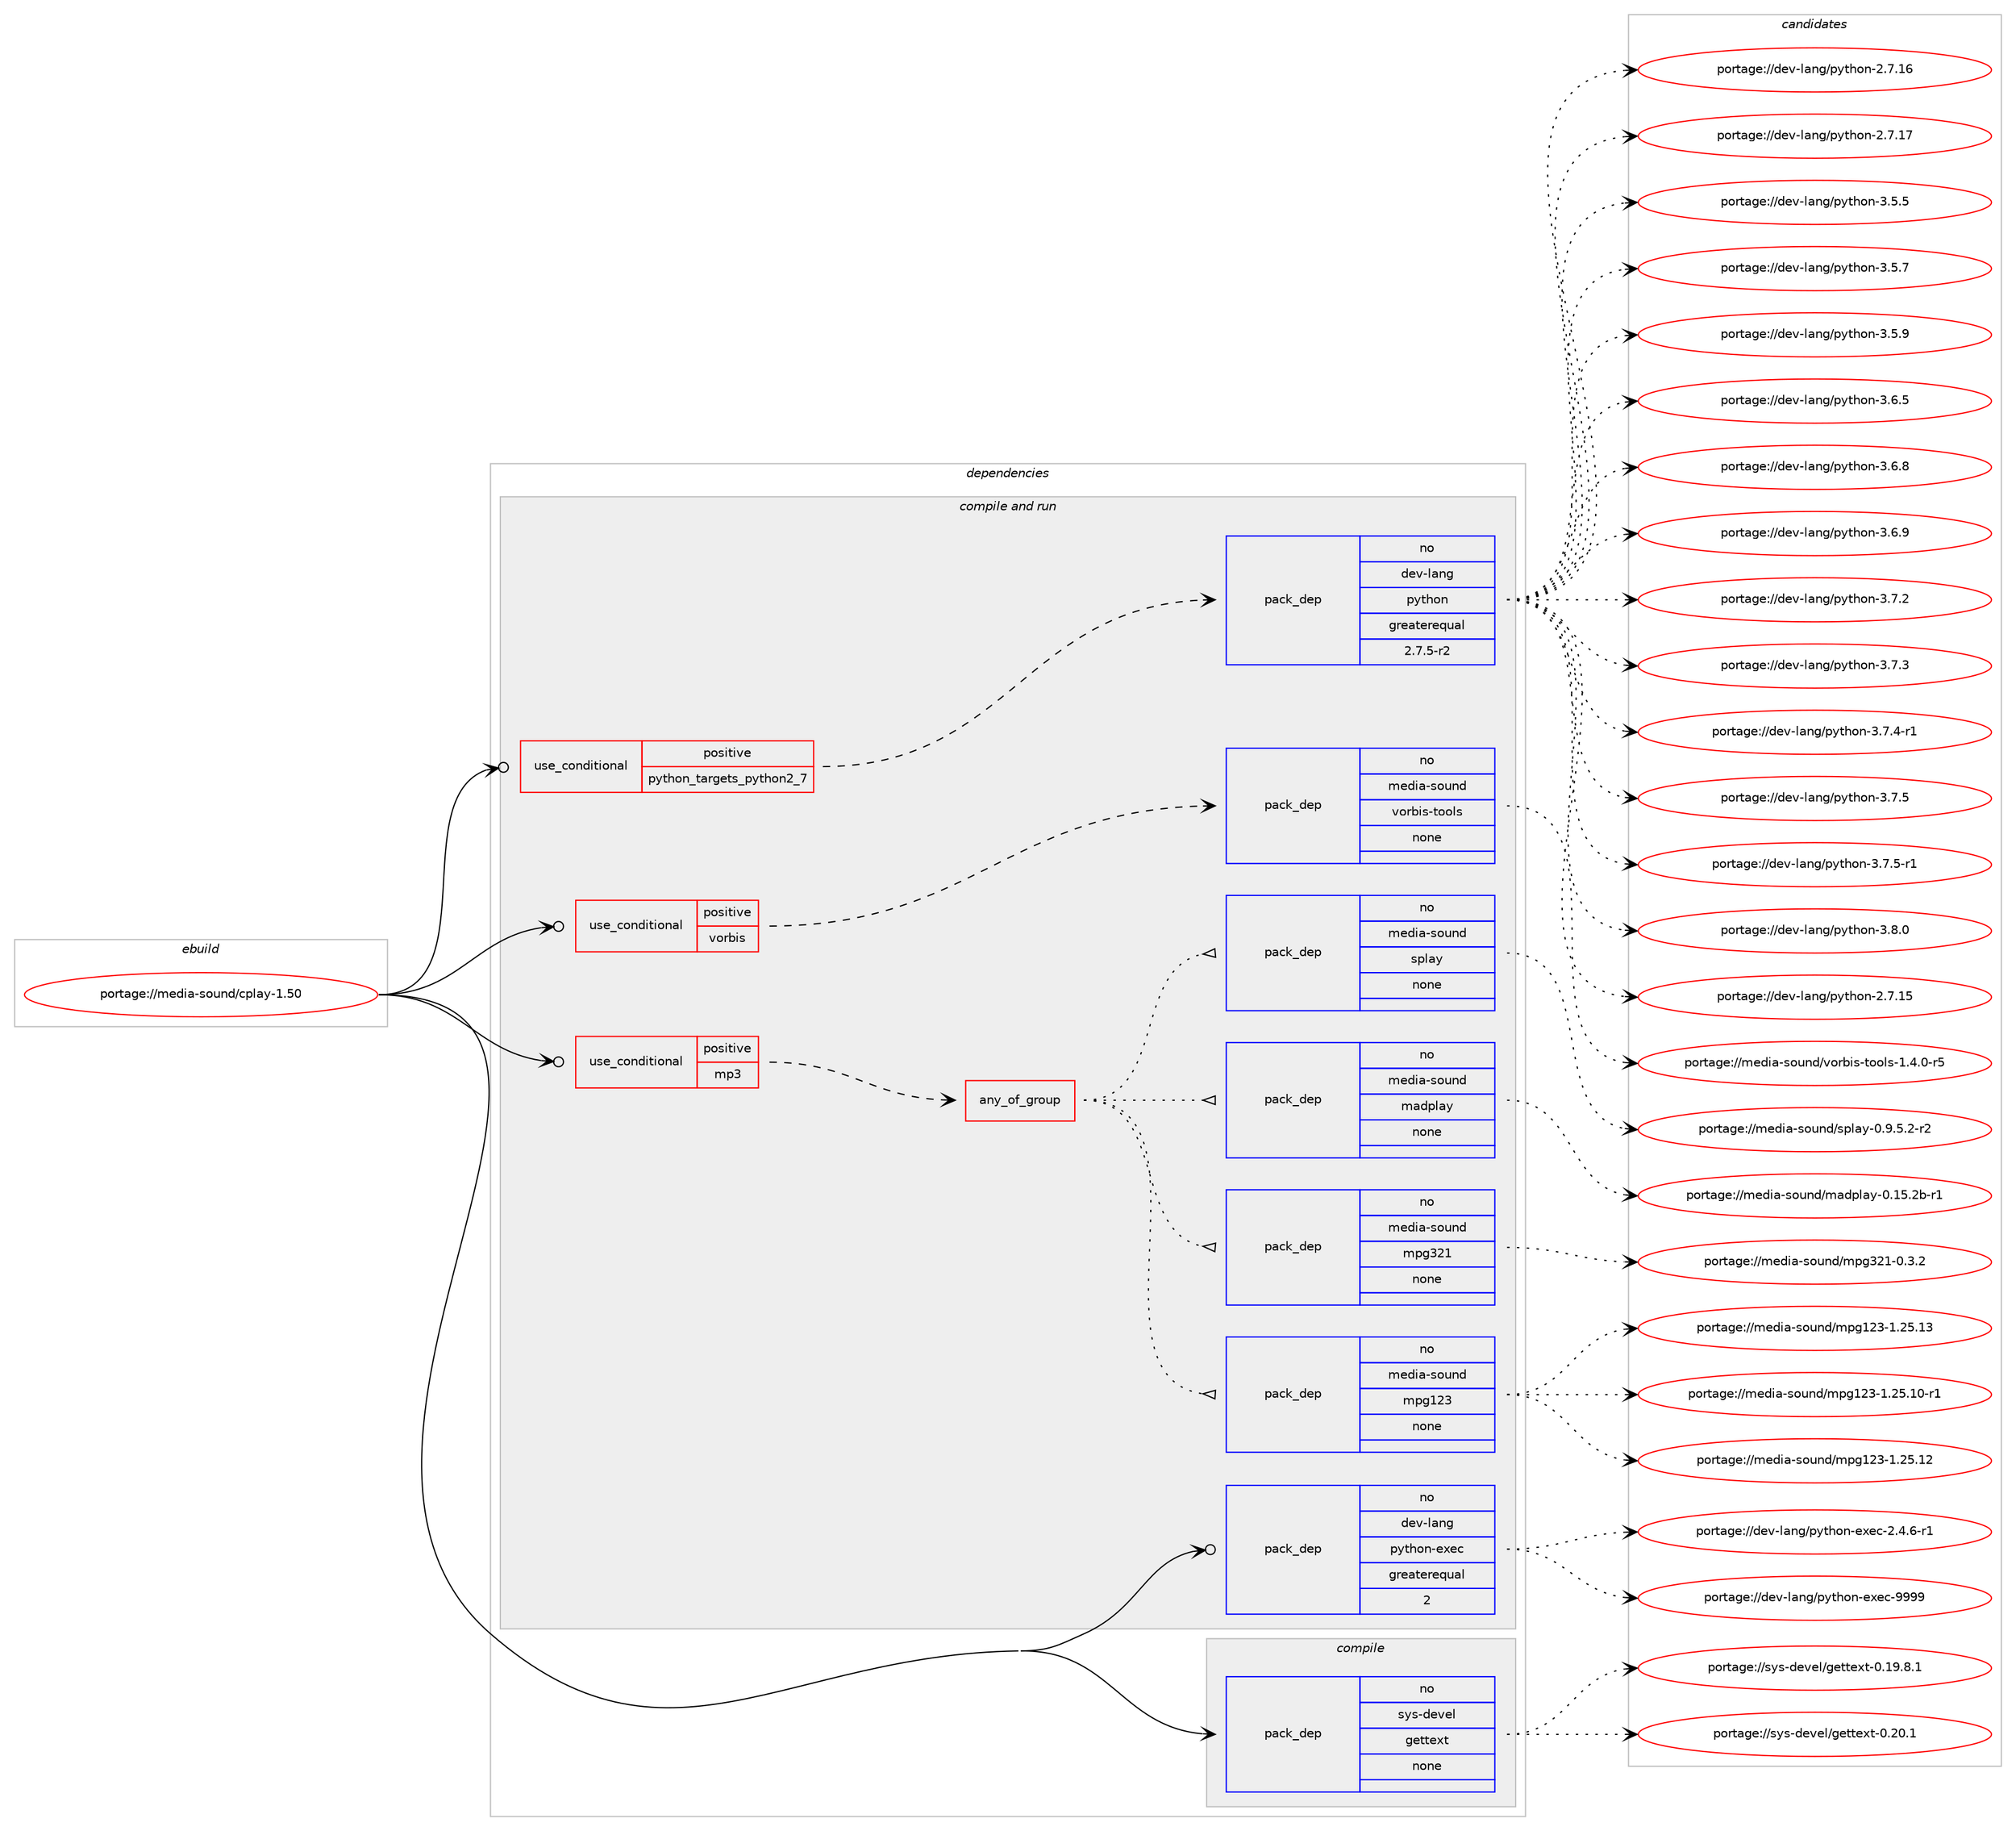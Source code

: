 digraph prolog {

# *************
# Graph options
# *************

newrank=true;
concentrate=true;
compound=true;
graph [rankdir=LR,fontname=Helvetica,fontsize=10,ranksep=1.5];#, ranksep=2.5, nodesep=0.2];
edge  [arrowhead=vee];
node  [fontname=Helvetica,fontsize=10];

# **********
# The ebuild
# **********

subgraph cluster_leftcol {
color=gray;
rank=same;
label=<<i>ebuild</i>>;
id [label="portage://media-sound/cplay-1.50", color=red, width=4, href="../media-sound/cplay-1.50.svg"];
}

# ****************
# The dependencies
# ****************

subgraph cluster_midcol {
color=gray;
label=<<i>dependencies</i>>;
subgraph cluster_compile {
fillcolor="#eeeeee";
style=filled;
label=<<i>compile</i>>;
subgraph pack243338 {
dependency330982 [label=<<TABLE BORDER="0" CELLBORDER="1" CELLSPACING="0" CELLPADDING="4" WIDTH="220"><TR><TD ROWSPAN="6" CELLPADDING="30">pack_dep</TD></TR><TR><TD WIDTH="110">no</TD></TR><TR><TD>sys-devel</TD></TR><TR><TD>gettext</TD></TR><TR><TD>none</TD></TR><TR><TD></TD></TR></TABLE>>, shape=none, color=blue];
}
id:e -> dependency330982:w [weight=20,style="solid",arrowhead="vee"];
}
subgraph cluster_compileandrun {
fillcolor="#eeeeee";
style=filled;
label=<<i>compile and run</i>>;
subgraph cond82215 {
dependency330983 [label=<<TABLE BORDER="0" CELLBORDER="1" CELLSPACING="0" CELLPADDING="4"><TR><TD ROWSPAN="3" CELLPADDING="10">use_conditional</TD></TR><TR><TD>positive</TD></TR><TR><TD>mp3</TD></TR></TABLE>>, shape=none, color=red];
subgraph any5286 {
dependency330984 [label=<<TABLE BORDER="0" CELLBORDER="1" CELLSPACING="0" CELLPADDING="4"><TR><TD CELLPADDING="10">any_of_group</TD></TR></TABLE>>, shape=none, color=red];subgraph pack243339 {
dependency330985 [label=<<TABLE BORDER="0" CELLBORDER="1" CELLSPACING="0" CELLPADDING="4" WIDTH="220"><TR><TD ROWSPAN="6" CELLPADDING="30">pack_dep</TD></TR><TR><TD WIDTH="110">no</TD></TR><TR><TD>media-sound</TD></TR><TR><TD>mpg123</TD></TR><TR><TD>none</TD></TR><TR><TD></TD></TR></TABLE>>, shape=none, color=blue];
}
dependency330984:e -> dependency330985:w [weight=20,style="dotted",arrowhead="oinv"];
subgraph pack243340 {
dependency330986 [label=<<TABLE BORDER="0" CELLBORDER="1" CELLSPACING="0" CELLPADDING="4" WIDTH="220"><TR><TD ROWSPAN="6" CELLPADDING="30">pack_dep</TD></TR><TR><TD WIDTH="110">no</TD></TR><TR><TD>media-sound</TD></TR><TR><TD>mpg321</TD></TR><TR><TD>none</TD></TR><TR><TD></TD></TR></TABLE>>, shape=none, color=blue];
}
dependency330984:e -> dependency330986:w [weight=20,style="dotted",arrowhead="oinv"];
subgraph pack243341 {
dependency330987 [label=<<TABLE BORDER="0" CELLBORDER="1" CELLSPACING="0" CELLPADDING="4" WIDTH="220"><TR><TD ROWSPAN="6" CELLPADDING="30">pack_dep</TD></TR><TR><TD WIDTH="110">no</TD></TR><TR><TD>media-sound</TD></TR><TR><TD>madplay</TD></TR><TR><TD>none</TD></TR><TR><TD></TD></TR></TABLE>>, shape=none, color=blue];
}
dependency330984:e -> dependency330987:w [weight=20,style="dotted",arrowhead="oinv"];
subgraph pack243342 {
dependency330988 [label=<<TABLE BORDER="0" CELLBORDER="1" CELLSPACING="0" CELLPADDING="4" WIDTH="220"><TR><TD ROWSPAN="6" CELLPADDING="30">pack_dep</TD></TR><TR><TD WIDTH="110">no</TD></TR><TR><TD>media-sound</TD></TR><TR><TD>splay</TD></TR><TR><TD>none</TD></TR><TR><TD></TD></TR></TABLE>>, shape=none, color=blue];
}
dependency330984:e -> dependency330988:w [weight=20,style="dotted",arrowhead="oinv"];
}
dependency330983:e -> dependency330984:w [weight=20,style="dashed",arrowhead="vee"];
}
id:e -> dependency330983:w [weight=20,style="solid",arrowhead="odotvee"];
subgraph cond82216 {
dependency330989 [label=<<TABLE BORDER="0" CELLBORDER="1" CELLSPACING="0" CELLPADDING="4"><TR><TD ROWSPAN="3" CELLPADDING="10">use_conditional</TD></TR><TR><TD>positive</TD></TR><TR><TD>python_targets_python2_7</TD></TR></TABLE>>, shape=none, color=red];
subgraph pack243343 {
dependency330990 [label=<<TABLE BORDER="0" CELLBORDER="1" CELLSPACING="0" CELLPADDING="4" WIDTH="220"><TR><TD ROWSPAN="6" CELLPADDING="30">pack_dep</TD></TR><TR><TD WIDTH="110">no</TD></TR><TR><TD>dev-lang</TD></TR><TR><TD>python</TD></TR><TR><TD>greaterequal</TD></TR><TR><TD>2.7.5-r2</TD></TR></TABLE>>, shape=none, color=blue];
}
dependency330989:e -> dependency330990:w [weight=20,style="dashed",arrowhead="vee"];
}
id:e -> dependency330989:w [weight=20,style="solid",arrowhead="odotvee"];
subgraph cond82217 {
dependency330991 [label=<<TABLE BORDER="0" CELLBORDER="1" CELLSPACING="0" CELLPADDING="4"><TR><TD ROWSPAN="3" CELLPADDING="10">use_conditional</TD></TR><TR><TD>positive</TD></TR><TR><TD>vorbis</TD></TR></TABLE>>, shape=none, color=red];
subgraph pack243344 {
dependency330992 [label=<<TABLE BORDER="0" CELLBORDER="1" CELLSPACING="0" CELLPADDING="4" WIDTH="220"><TR><TD ROWSPAN="6" CELLPADDING="30">pack_dep</TD></TR><TR><TD WIDTH="110">no</TD></TR><TR><TD>media-sound</TD></TR><TR><TD>vorbis-tools</TD></TR><TR><TD>none</TD></TR><TR><TD></TD></TR></TABLE>>, shape=none, color=blue];
}
dependency330991:e -> dependency330992:w [weight=20,style="dashed",arrowhead="vee"];
}
id:e -> dependency330991:w [weight=20,style="solid",arrowhead="odotvee"];
subgraph pack243345 {
dependency330993 [label=<<TABLE BORDER="0" CELLBORDER="1" CELLSPACING="0" CELLPADDING="4" WIDTH="220"><TR><TD ROWSPAN="6" CELLPADDING="30">pack_dep</TD></TR><TR><TD WIDTH="110">no</TD></TR><TR><TD>dev-lang</TD></TR><TR><TD>python-exec</TD></TR><TR><TD>greaterequal</TD></TR><TR><TD>2</TD></TR></TABLE>>, shape=none, color=blue];
}
id:e -> dependency330993:w [weight=20,style="solid",arrowhead="odotvee"];
}
subgraph cluster_run {
fillcolor="#eeeeee";
style=filled;
label=<<i>run</i>>;
}
}

# **************
# The candidates
# **************

subgraph cluster_choices {
rank=same;
color=gray;
label=<<i>candidates</i>>;

subgraph choice243338 {
color=black;
nodesep=1;
choiceportage1151211154510010111810110847103101116116101120116454846495746564649 [label="portage://sys-devel/gettext-0.19.8.1", color=red, width=4,href="../sys-devel/gettext-0.19.8.1.svg"];
choiceportage115121115451001011181011084710310111611610112011645484650484649 [label="portage://sys-devel/gettext-0.20.1", color=red, width=4,href="../sys-devel/gettext-0.20.1.svg"];
dependency330982:e -> choiceportage1151211154510010111810110847103101116116101120116454846495746564649:w [style=dotted,weight="100"];
dependency330982:e -> choiceportage115121115451001011181011084710310111611610112011645484650484649:w [style=dotted,weight="100"];
}
subgraph choice243339 {
color=black;
nodesep=1;
choiceportage10910110010597451151111171101004710911210349505145494650534649484511449 [label="portage://media-sound/mpg123-1.25.10-r1", color=red, width=4,href="../media-sound/mpg123-1.25.10-r1.svg"];
choiceportage1091011001059745115111117110100471091121034950514549465053464950 [label="portage://media-sound/mpg123-1.25.12", color=red, width=4,href="../media-sound/mpg123-1.25.12.svg"];
choiceportage1091011001059745115111117110100471091121034950514549465053464951 [label="portage://media-sound/mpg123-1.25.13", color=red, width=4,href="../media-sound/mpg123-1.25.13.svg"];
dependency330985:e -> choiceportage10910110010597451151111171101004710911210349505145494650534649484511449:w [style=dotted,weight="100"];
dependency330985:e -> choiceportage1091011001059745115111117110100471091121034950514549465053464950:w [style=dotted,weight="100"];
dependency330985:e -> choiceportage1091011001059745115111117110100471091121034950514549465053464951:w [style=dotted,weight="100"];
}
subgraph choice243340 {
color=black;
nodesep=1;
choiceportage109101100105974511511111711010047109112103515049454846514650 [label="portage://media-sound/mpg321-0.3.2", color=red, width=4,href="../media-sound/mpg321-0.3.2.svg"];
dependency330986:e -> choiceportage109101100105974511511111711010047109112103515049454846514650:w [style=dotted,weight="100"];
}
subgraph choice243341 {
color=black;
nodesep=1;
choiceportage109101100105974511511111711010047109971001121089712145484649534650984511449 [label="portage://media-sound/madplay-0.15.2b-r1", color=red, width=4,href="../media-sound/madplay-0.15.2b-r1.svg"];
dependency330987:e -> choiceportage109101100105974511511111711010047109971001121089712145484649534650984511449:w [style=dotted,weight="100"];
}
subgraph choice243342 {
color=black;
nodesep=1;
choiceportage1091011001059745115111117110100471151121089712145484657465346504511450 [label="portage://media-sound/splay-0.9.5.2-r2", color=red, width=4,href="../media-sound/splay-0.9.5.2-r2.svg"];
dependency330988:e -> choiceportage1091011001059745115111117110100471151121089712145484657465346504511450:w [style=dotted,weight="100"];
}
subgraph choice243343 {
color=black;
nodesep=1;
choiceportage10010111845108971101034711212111610411111045504655464953 [label="portage://dev-lang/python-2.7.15", color=red, width=4,href="../dev-lang/python-2.7.15.svg"];
choiceportage10010111845108971101034711212111610411111045504655464954 [label="portage://dev-lang/python-2.7.16", color=red, width=4,href="../dev-lang/python-2.7.16.svg"];
choiceportage10010111845108971101034711212111610411111045504655464955 [label="portage://dev-lang/python-2.7.17", color=red, width=4,href="../dev-lang/python-2.7.17.svg"];
choiceportage100101118451089711010347112121116104111110455146534653 [label="portage://dev-lang/python-3.5.5", color=red, width=4,href="../dev-lang/python-3.5.5.svg"];
choiceportage100101118451089711010347112121116104111110455146534655 [label="portage://dev-lang/python-3.5.7", color=red, width=4,href="../dev-lang/python-3.5.7.svg"];
choiceportage100101118451089711010347112121116104111110455146534657 [label="portage://dev-lang/python-3.5.9", color=red, width=4,href="../dev-lang/python-3.5.9.svg"];
choiceportage100101118451089711010347112121116104111110455146544653 [label="portage://dev-lang/python-3.6.5", color=red, width=4,href="../dev-lang/python-3.6.5.svg"];
choiceportage100101118451089711010347112121116104111110455146544656 [label="portage://dev-lang/python-3.6.8", color=red, width=4,href="../dev-lang/python-3.6.8.svg"];
choiceportage100101118451089711010347112121116104111110455146544657 [label="portage://dev-lang/python-3.6.9", color=red, width=4,href="../dev-lang/python-3.6.9.svg"];
choiceportage100101118451089711010347112121116104111110455146554650 [label="portage://dev-lang/python-3.7.2", color=red, width=4,href="../dev-lang/python-3.7.2.svg"];
choiceportage100101118451089711010347112121116104111110455146554651 [label="portage://dev-lang/python-3.7.3", color=red, width=4,href="../dev-lang/python-3.7.3.svg"];
choiceportage1001011184510897110103471121211161041111104551465546524511449 [label="portage://dev-lang/python-3.7.4-r1", color=red, width=4,href="../dev-lang/python-3.7.4-r1.svg"];
choiceportage100101118451089711010347112121116104111110455146554653 [label="portage://dev-lang/python-3.7.5", color=red, width=4,href="../dev-lang/python-3.7.5.svg"];
choiceportage1001011184510897110103471121211161041111104551465546534511449 [label="portage://dev-lang/python-3.7.5-r1", color=red, width=4,href="../dev-lang/python-3.7.5-r1.svg"];
choiceportage100101118451089711010347112121116104111110455146564648 [label="portage://dev-lang/python-3.8.0", color=red, width=4,href="../dev-lang/python-3.8.0.svg"];
dependency330990:e -> choiceportage10010111845108971101034711212111610411111045504655464953:w [style=dotted,weight="100"];
dependency330990:e -> choiceportage10010111845108971101034711212111610411111045504655464954:w [style=dotted,weight="100"];
dependency330990:e -> choiceportage10010111845108971101034711212111610411111045504655464955:w [style=dotted,weight="100"];
dependency330990:e -> choiceportage100101118451089711010347112121116104111110455146534653:w [style=dotted,weight="100"];
dependency330990:e -> choiceportage100101118451089711010347112121116104111110455146534655:w [style=dotted,weight="100"];
dependency330990:e -> choiceportage100101118451089711010347112121116104111110455146534657:w [style=dotted,weight="100"];
dependency330990:e -> choiceportage100101118451089711010347112121116104111110455146544653:w [style=dotted,weight="100"];
dependency330990:e -> choiceportage100101118451089711010347112121116104111110455146544656:w [style=dotted,weight="100"];
dependency330990:e -> choiceportage100101118451089711010347112121116104111110455146544657:w [style=dotted,weight="100"];
dependency330990:e -> choiceportage100101118451089711010347112121116104111110455146554650:w [style=dotted,weight="100"];
dependency330990:e -> choiceportage100101118451089711010347112121116104111110455146554651:w [style=dotted,weight="100"];
dependency330990:e -> choiceportage1001011184510897110103471121211161041111104551465546524511449:w [style=dotted,weight="100"];
dependency330990:e -> choiceportage100101118451089711010347112121116104111110455146554653:w [style=dotted,weight="100"];
dependency330990:e -> choiceportage1001011184510897110103471121211161041111104551465546534511449:w [style=dotted,weight="100"];
dependency330990:e -> choiceportage100101118451089711010347112121116104111110455146564648:w [style=dotted,weight="100"];
}
subgraph choice243344 {
color=black;
nodesep=1;
choiceportage10910110010597451151111171101004711811111498105115451161111111081154549465246484511453 [label="portage://media-sound/vorbis-tools-1.4.0-r5", color=red, width=4,href="../media-sound/vorbis-tools-1.4.0-r5.svg"];
dependency330992:e -> choiceportage10910110010597451151111171101004711811111498105115451161111111081154549465246484511453:w [style=dotted,weight="100"];
}
subgraph choice243345 {
color=black;
nodesep=1;
choiceportage10010111845108971101034711212111610411111045101120101994550465246544511449 [label="portage://dev-lang/python-exec-2.4.6-r1", color=red, width=4,href="../dev-lang/python-exec-2.4.6-r1.svg"];
choiceportage10010111845108971101034711212111610411111045101120101994557575757 [label="portage://dev-lang/python-exec-9999", color=red, width=4,href="../dev-lang/python-exec-9999.svg"];
dependency330993:e -> choiceportage10010111845108971101034711212111610411111045101120101994550465246544511449:w [style=dotted,weight="100"];
dependency330993:e -> choiceportage10010111845108971101034711212111610411111045101120101994557575757:w [style=dotted,weight="100"];
}
}

}
